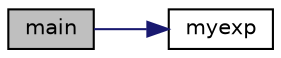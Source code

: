 digraph "main"
{
 // LATEX_PDF_SIZE
  edge [fontname="Helvetica",fontsize="10",labelfontname="Helvetica",labelfontsize="10"];
  node [fontname="Helvetica",fontsize="10",shape=record];
  rankdir="LR";
  Node1 [label="main",height=0.2,width=0.4,color="black", fillcolor="grey75", style="filled", fontcolor="black",tooltip=" "];
  Node1 -> Node2 [color="midnightblue",fontsize="10",style="solid",fontname="Helvetica"];
  Node2 [label="myexp",height=0.2,width=0.4,color="black", fillcolor="white", style="filled",URL="$myexp_8h.html#a3d4b0f79727d3dd508a4870b1c6c0e3a",tooltip=" "];
}
